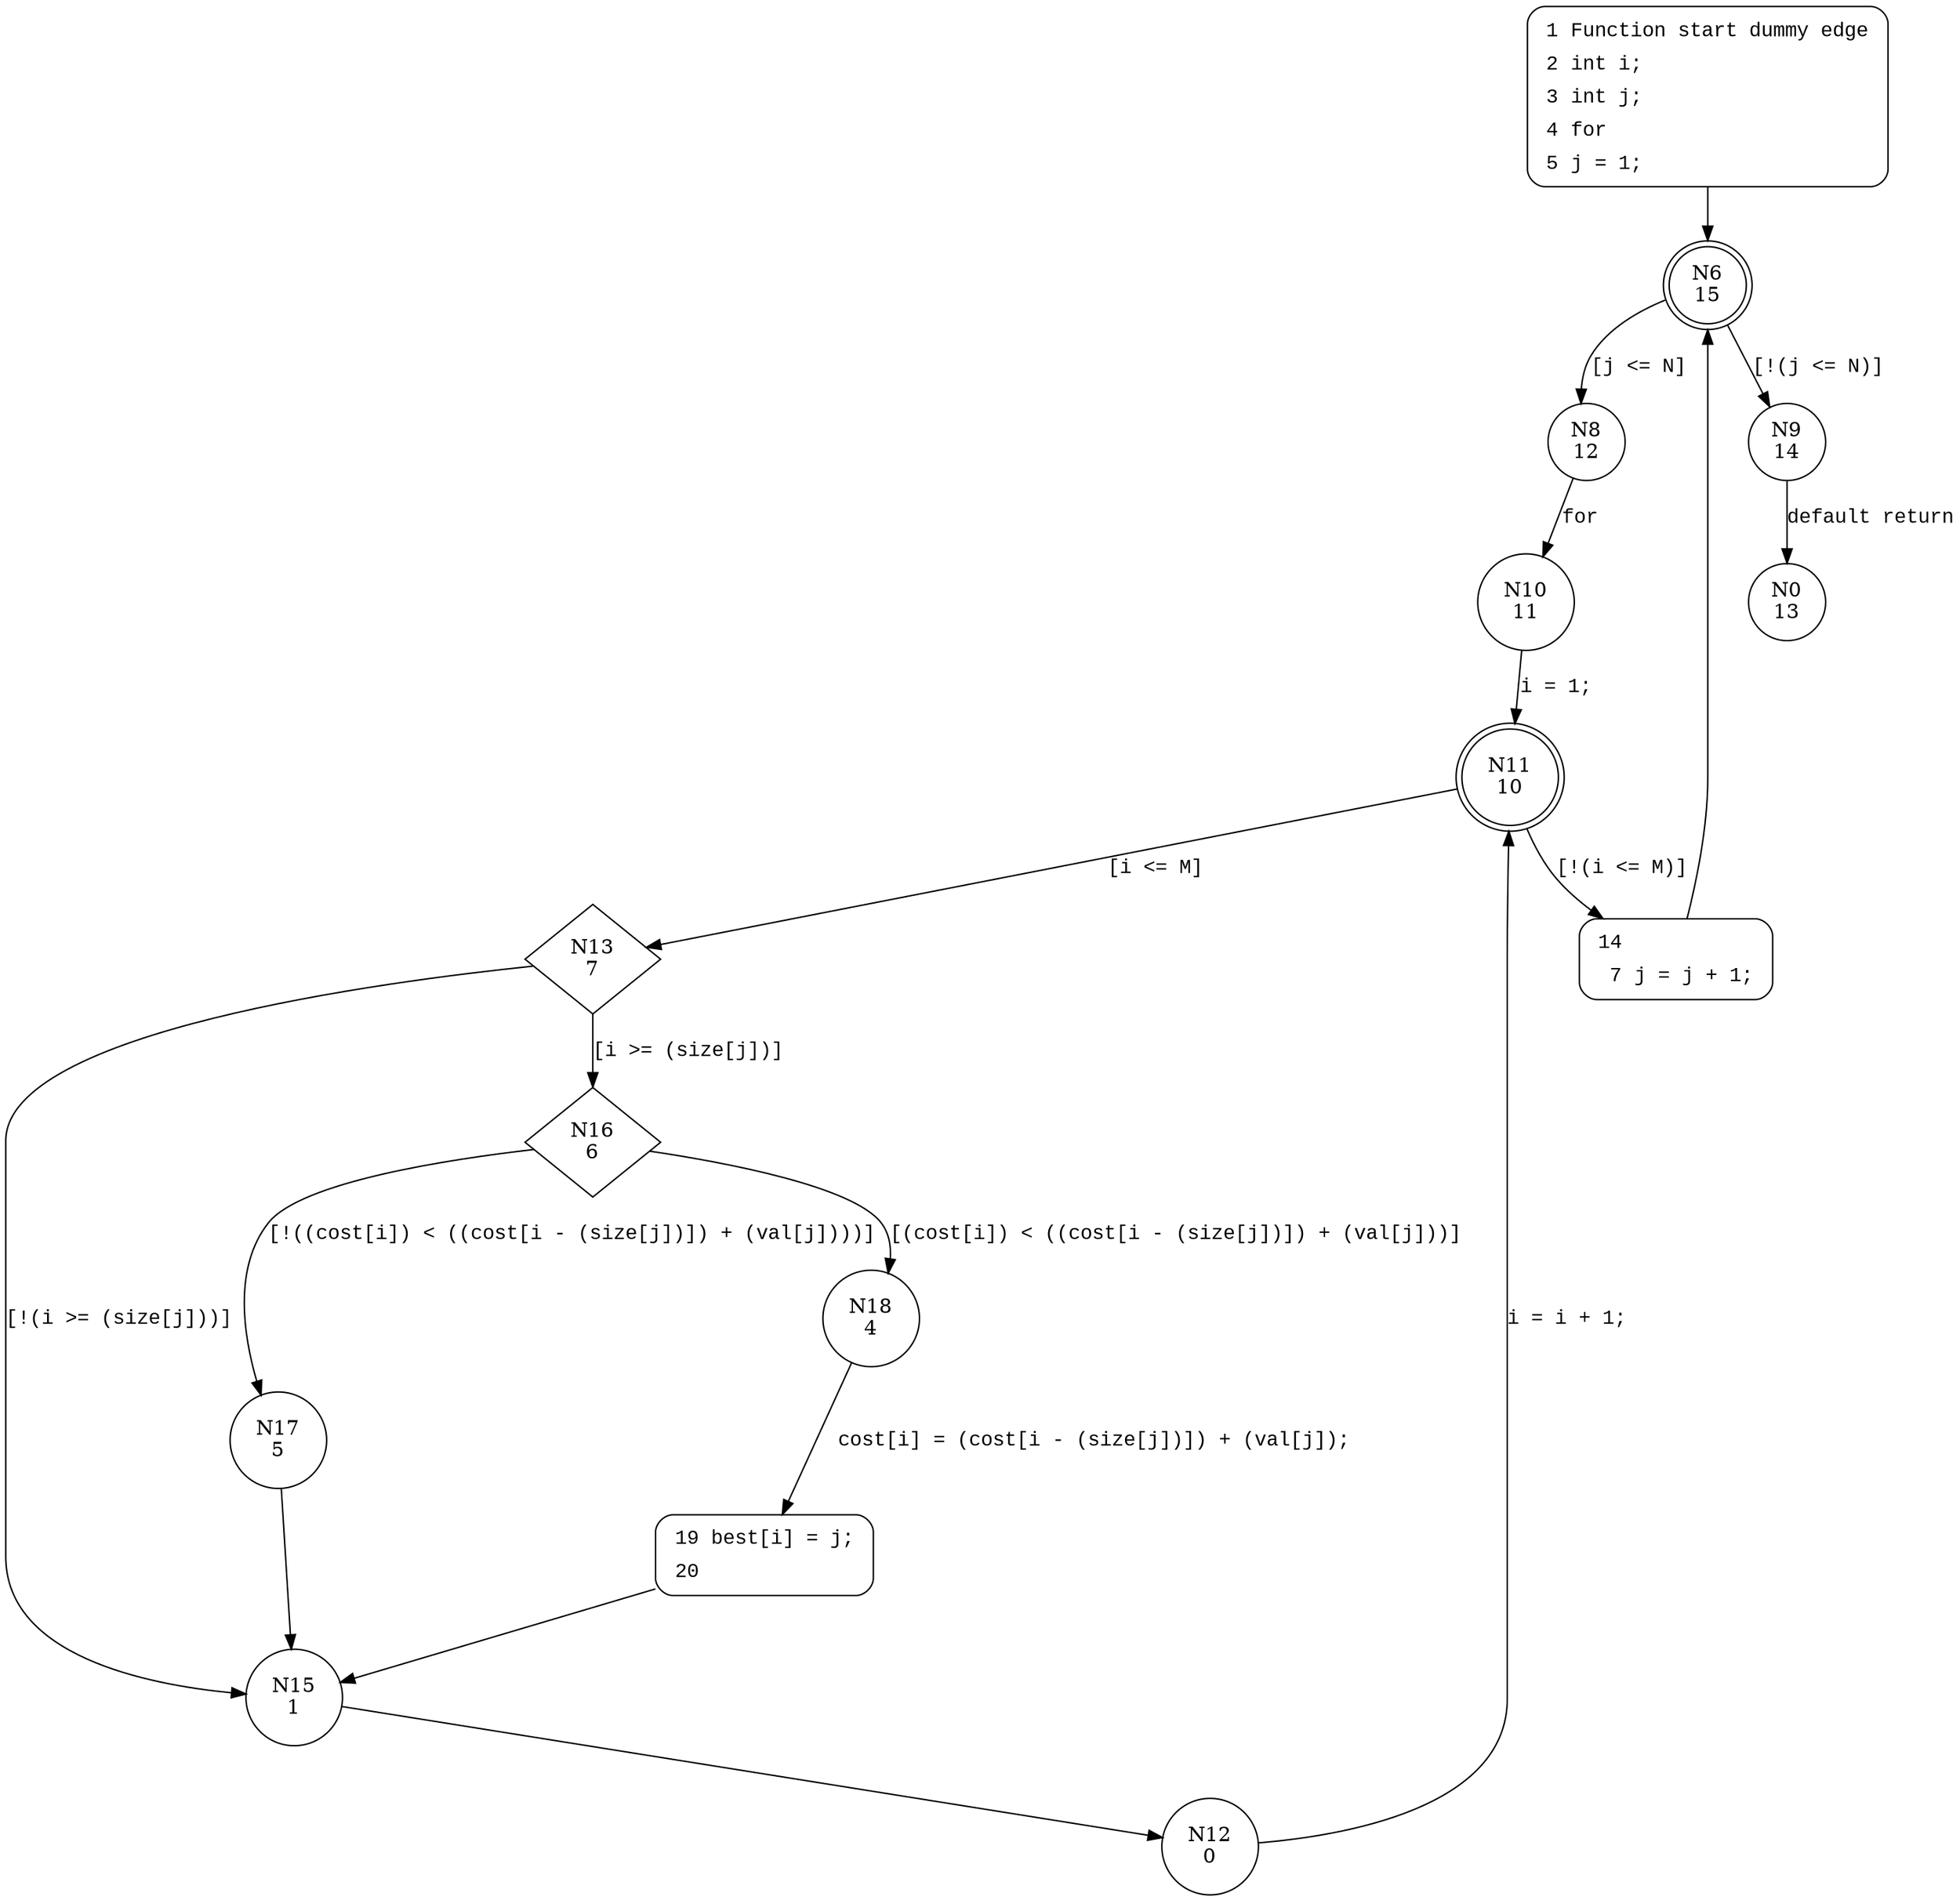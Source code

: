 digraph knapsack {
6 [shape="doublecircle" label="N6\n15"]
8 [shape="circle" label="N8\n12"]
9 [shape="circle" label="N9\n14"]
10 [shape="circle" label="N10\n11"]
11 [shape="doublecircle" label="N11\n10"]
13 [shape="diamond" label="N13\n7"]
14 [shape="circle" label="N14\n9"]
16 [shape="diamond" label="N16\n6"]
15 [shape="circle" label="N15\n1"]
12 [shape="circle" label="N12\n0"]
18 [shape="circle" label="N18\n4"]
17 [shape="circle" label="N17\n5"]
19 [shape="circle" label="N19\n3"]
0 [shape="circle" label="N0\n13"]
1 [style="filled,bold" penwidth="1" fillcolor="white" fontname="Courier New" shape="Mrecord" label=<<table border="0" cellborder="0" cellpadding="3" bgcolor="white"><tr><td align="right">1</td><td align="left">Function start dummy edge</td></tr><tr><td align="right">2</td><td align="left">int i;</td></tr><tr><td align="right">3</td><td align="left">int j;</td></tr><tr><td align="right">4</td><td align="left">for</td></tr><tr><td align="right">5</td><td align="left">j = 1;</td></tr></table>>]
1 -> 6[label=""]
14 [style="filled,bold" penwidth="1" fillcolor="white" fontname="Courier New" shape="Mrecord" label=<<table border="0" cellborder="0" cellpadding="3" bgcolor="white"><tr><td align="right">14</td><td align="left"></td></tr><tr><td align="right">7</td><td align="left">j = j + 1;</td></tr></table>>]
14 -> 6[label=""]
19 [style="filled,bold" penwidth="1" fillcolor="white" fontname="Courier New" shape="Mrecord" label=<<table border="0" cellborder="0" cellpadding="3" bgcolor="white"><tr><td align="right">19</td><td align="left">best[i] = j;</td></tr><tr><td align="right">20</td><td align="left"></td></tr></table>>]
19 -> 15[label=""]
6 -> 8 [label="[j <= N]" fontname="Courier New"]
6 -> 9 [label="[!(j <= N)]" fontname="Courier New"]
8 -> 10 [label="for" fontname="Courier New"]
11 -> 13 [label="[i <= M]" fontname="Courier New"]
11 -> 14 [label="[!(i <= M)]" fontname="Courier New"]
13 -> 16 [label="[i >= (size[j])]" fontname="Courier New"]
13 -> 15 [label="[!(i >= (size[j]))]" fontname="Courier New"]
15 -> 12 [label="" fontname="Courier New"]
16 -> 18 [label="[(cost[i]) < ((cost[i - (size[j])]) + (val[j]))]" fontname="Courier New"]
16 -> 17 [label="[!((cost[i]) < ((cost[i - (size[j])]) + (val[j])))]" fontname="Courier New"]
18 -> 19 [label="cost[i] = (cost[i - (size[j])]) + (val[j]);" fontname="Courier New"]
9 -> 0 [label="default return" fontname="Courier New"]
10 -> 11 [label="i = 1;" fontname="Courier New"]
12 -> 11 [label="i = i + 1;" fontname="Courier New"]
17 -> 15 [label="" fontname="Courier New"]
}